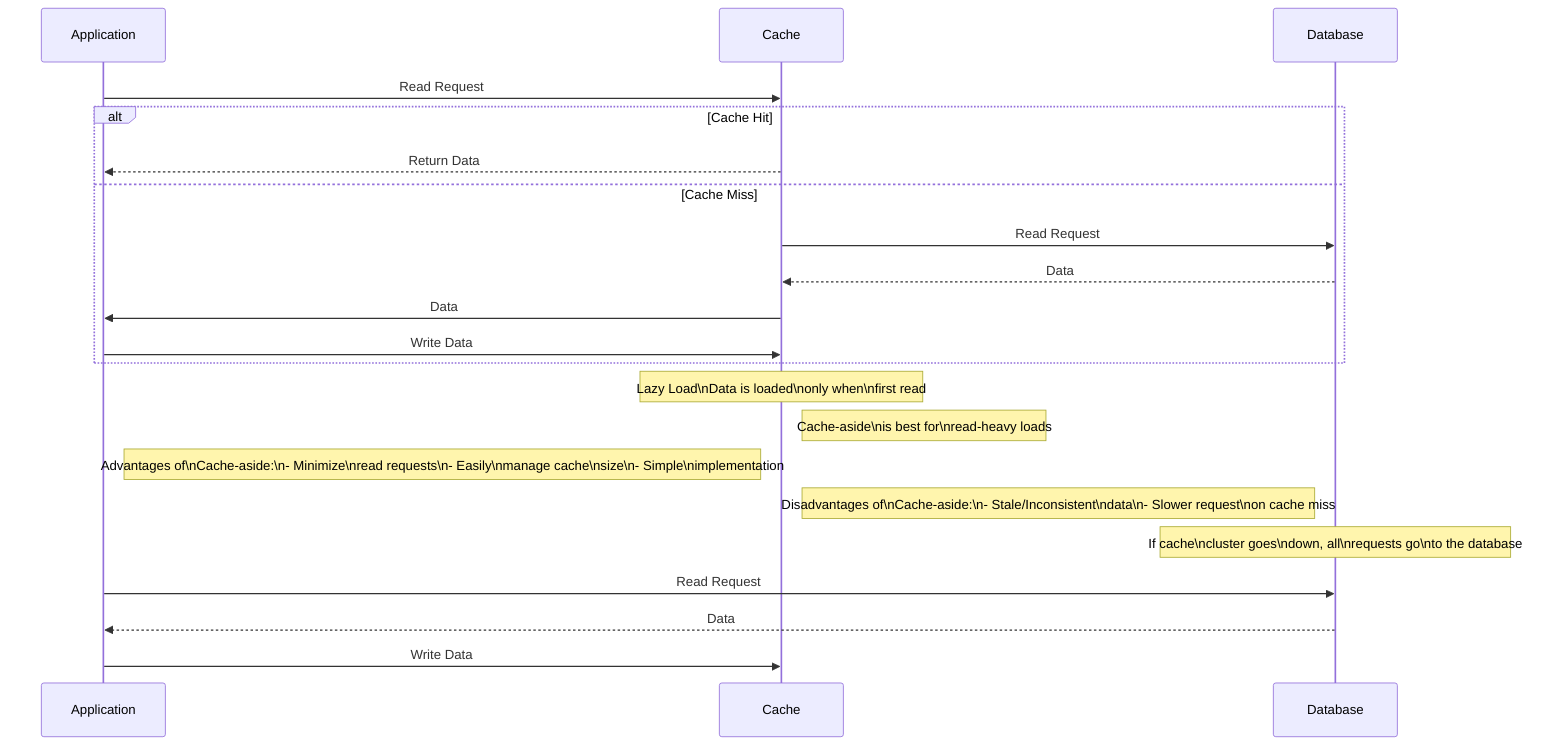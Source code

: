 sequenceDiagram
    participant App as Application
    participant Cache as Cache
    participant DB as Database

    App ->> Cache: Read Request
    alt Cache Hit
        Cache -->> App: Return Data
    else Cache Miss
        Cache ->> DB: Read Request
        DB -->> Cache: Data
        Cache ->> App: Data
        App ->> Cache: Write Data
    end

    note over Cache: Lazy Load\nData is loaded\nonly when\nfirst read

    note right of Cache: Cache-aside\nis best for\nread-heavy loads

    note left of Cache: Advantages of\nCache-aside:\n- Minimize\nread requests\n- Easily\nmanage cache\nsize\n- Simple\nimplementation

    note left of DB: Disadvantages of\nCache-aside:\n- Stale/Inconsistent\ndata\n- Slower request\non cache miss

    note over DB: If cache\ncluster goes\ndown, all\nrequests go\nto the database

    App ->> DB: Read Request
    DB -->> App: Data
    App ->> Cache: Write Data